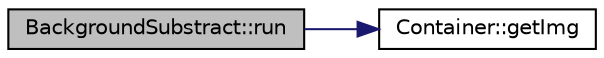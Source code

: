 digraph "BackgroundSubstract::run"
{
  edge [fontname="Helvetica",fontsize="10",labelfontname="Helvetica",labelfontsize="10"];
  node [fontname="Helvetica",fontsize="10",shape=record];
  rankdir="LR";
  Node1 [label="BackgroundSubstract::run",height=0.2,width=0.4,color="black", fillcolor="grey75", style="filled" fontcolor="black"];
  Node1 -> Node2 [color="midnightblue",fontsize="10",style="solid",fontname="Helvetica"];
  Node2 [label="Container::getImg",height=0.2,width=0.4,color="black", fillcolor="white", style="filled",URL="$class_container.html#a5dce6d05419bc69bef43593c6d231d8f"];
}
